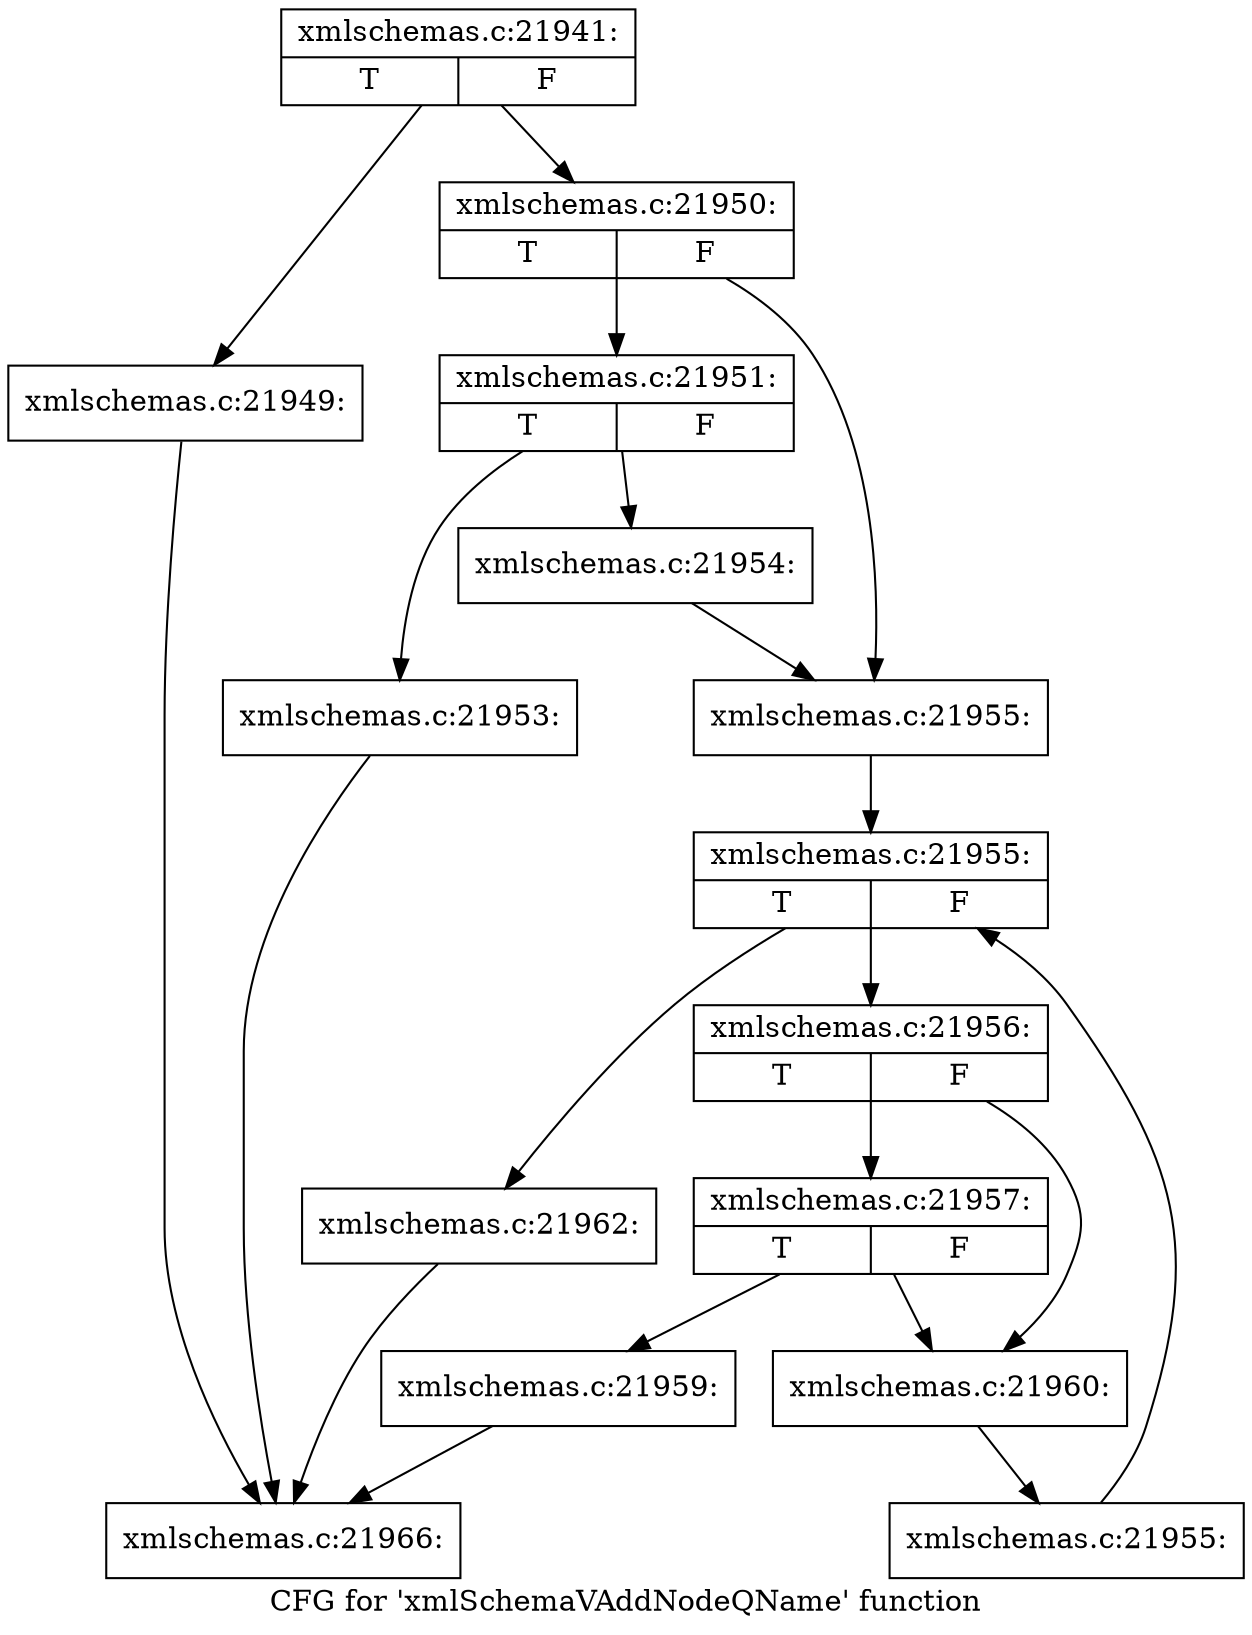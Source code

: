 digraph "CFG for 'xmlSchemaVAddNodeQName' function" {
	label="CFG for 'xmlSchemaVAddNodeQName' function";

	Node0x55d2b80 [shape=record,label="{xmlschemas.c:21941:|{<s0>T|<s1>F}}"];
	Node0x55d2b80 -> Node0x55d8220;
	Node0x55d2b80 -> Node0x55d8270;
	Node0x55d8220 [shape=record,label="{xmlschemas.c:21949:}"];
	Node0x55d8220 -> Node0x55d70c0;
	Node0x55d8270 [shape=record,label="{xmlschemas.c:21950:|{<s0>T|<s1>F}}"];
	Node0x55d8270 -> Node0x55d8730;
	Node0x55d8270 -> Node0x55d8780;
	Node0x55d8730 [shape=record,label="{xmlschemas.c:21951:|{<s0>T|<s1>F}}"];
	Node0x55d8730 -> Node0x55d8f60;
	Node0x55d8730 -> Node0x55d8fb0;
	Node0x55d8f60 [shape=record,label="{xmlschemas.c:21953:}"];
	Node0x55d8f60 -> Node0x55d70c0;
	Node0x55d8fb0 [shape=record,label="{xmlschemas.c:21954:}"];
	Node0x55d8fb0 -> Node0x55d8780;
	Node0x55d8780 [shape=record,label="{xmlschemas.c:21955:}"];
	Node0x55d8780 -> Node0x55d9690;
	Node0x55d9690 [shape=record,label="{xmlschemas.c:21955:|{<s0>T|<s1>F}}"];
	Node0x55d9690 -> Node0x55d9970;
	Node0x55d9690 -> Node0x55d94f0;
	Node0x55d9970 [shape=record,label="{xmlschemas.c:21956:|{<s0>T|<s1>F}}"];
	Node0x55d9970 -> Node0x55da010;
	Node0x55d9970 -> Node0x55d9fc0;
	Node0x55da010 [shape=record,label="{xmlschemas.c:21957:|{<s0>T|<s1>F}}"];
	Node0x55da010 -> Node0x55d9f70;
	Node0x55da010 -> Node0x55d9fc0;
	Node0x55d9f70 [shape=record,label="{xmlschemas.c:21959:}"];
	Node0x55d9f70 -> Node0x55d70c0;
	Node0x55d9fc0 [shape=record,label="{xmlschemas.c:21960:}"];
	Node0x55d9fc0 -> Node0x55d98e0;
	Node0x55d98e0 [shape=record,label="{xmlschemas.c:21955:}"];
	Node0x55d98e0 -> Node0x55d9690;
	Node0x55d94f0 [shape=record,label="{xmlschemas.c:21962:}"];
	Node0x55d94f0 -> Node0x55d70c0;
	Node0x55d70c0 [shape=record,label="{xmlschemas.c:21966:}"];
}

